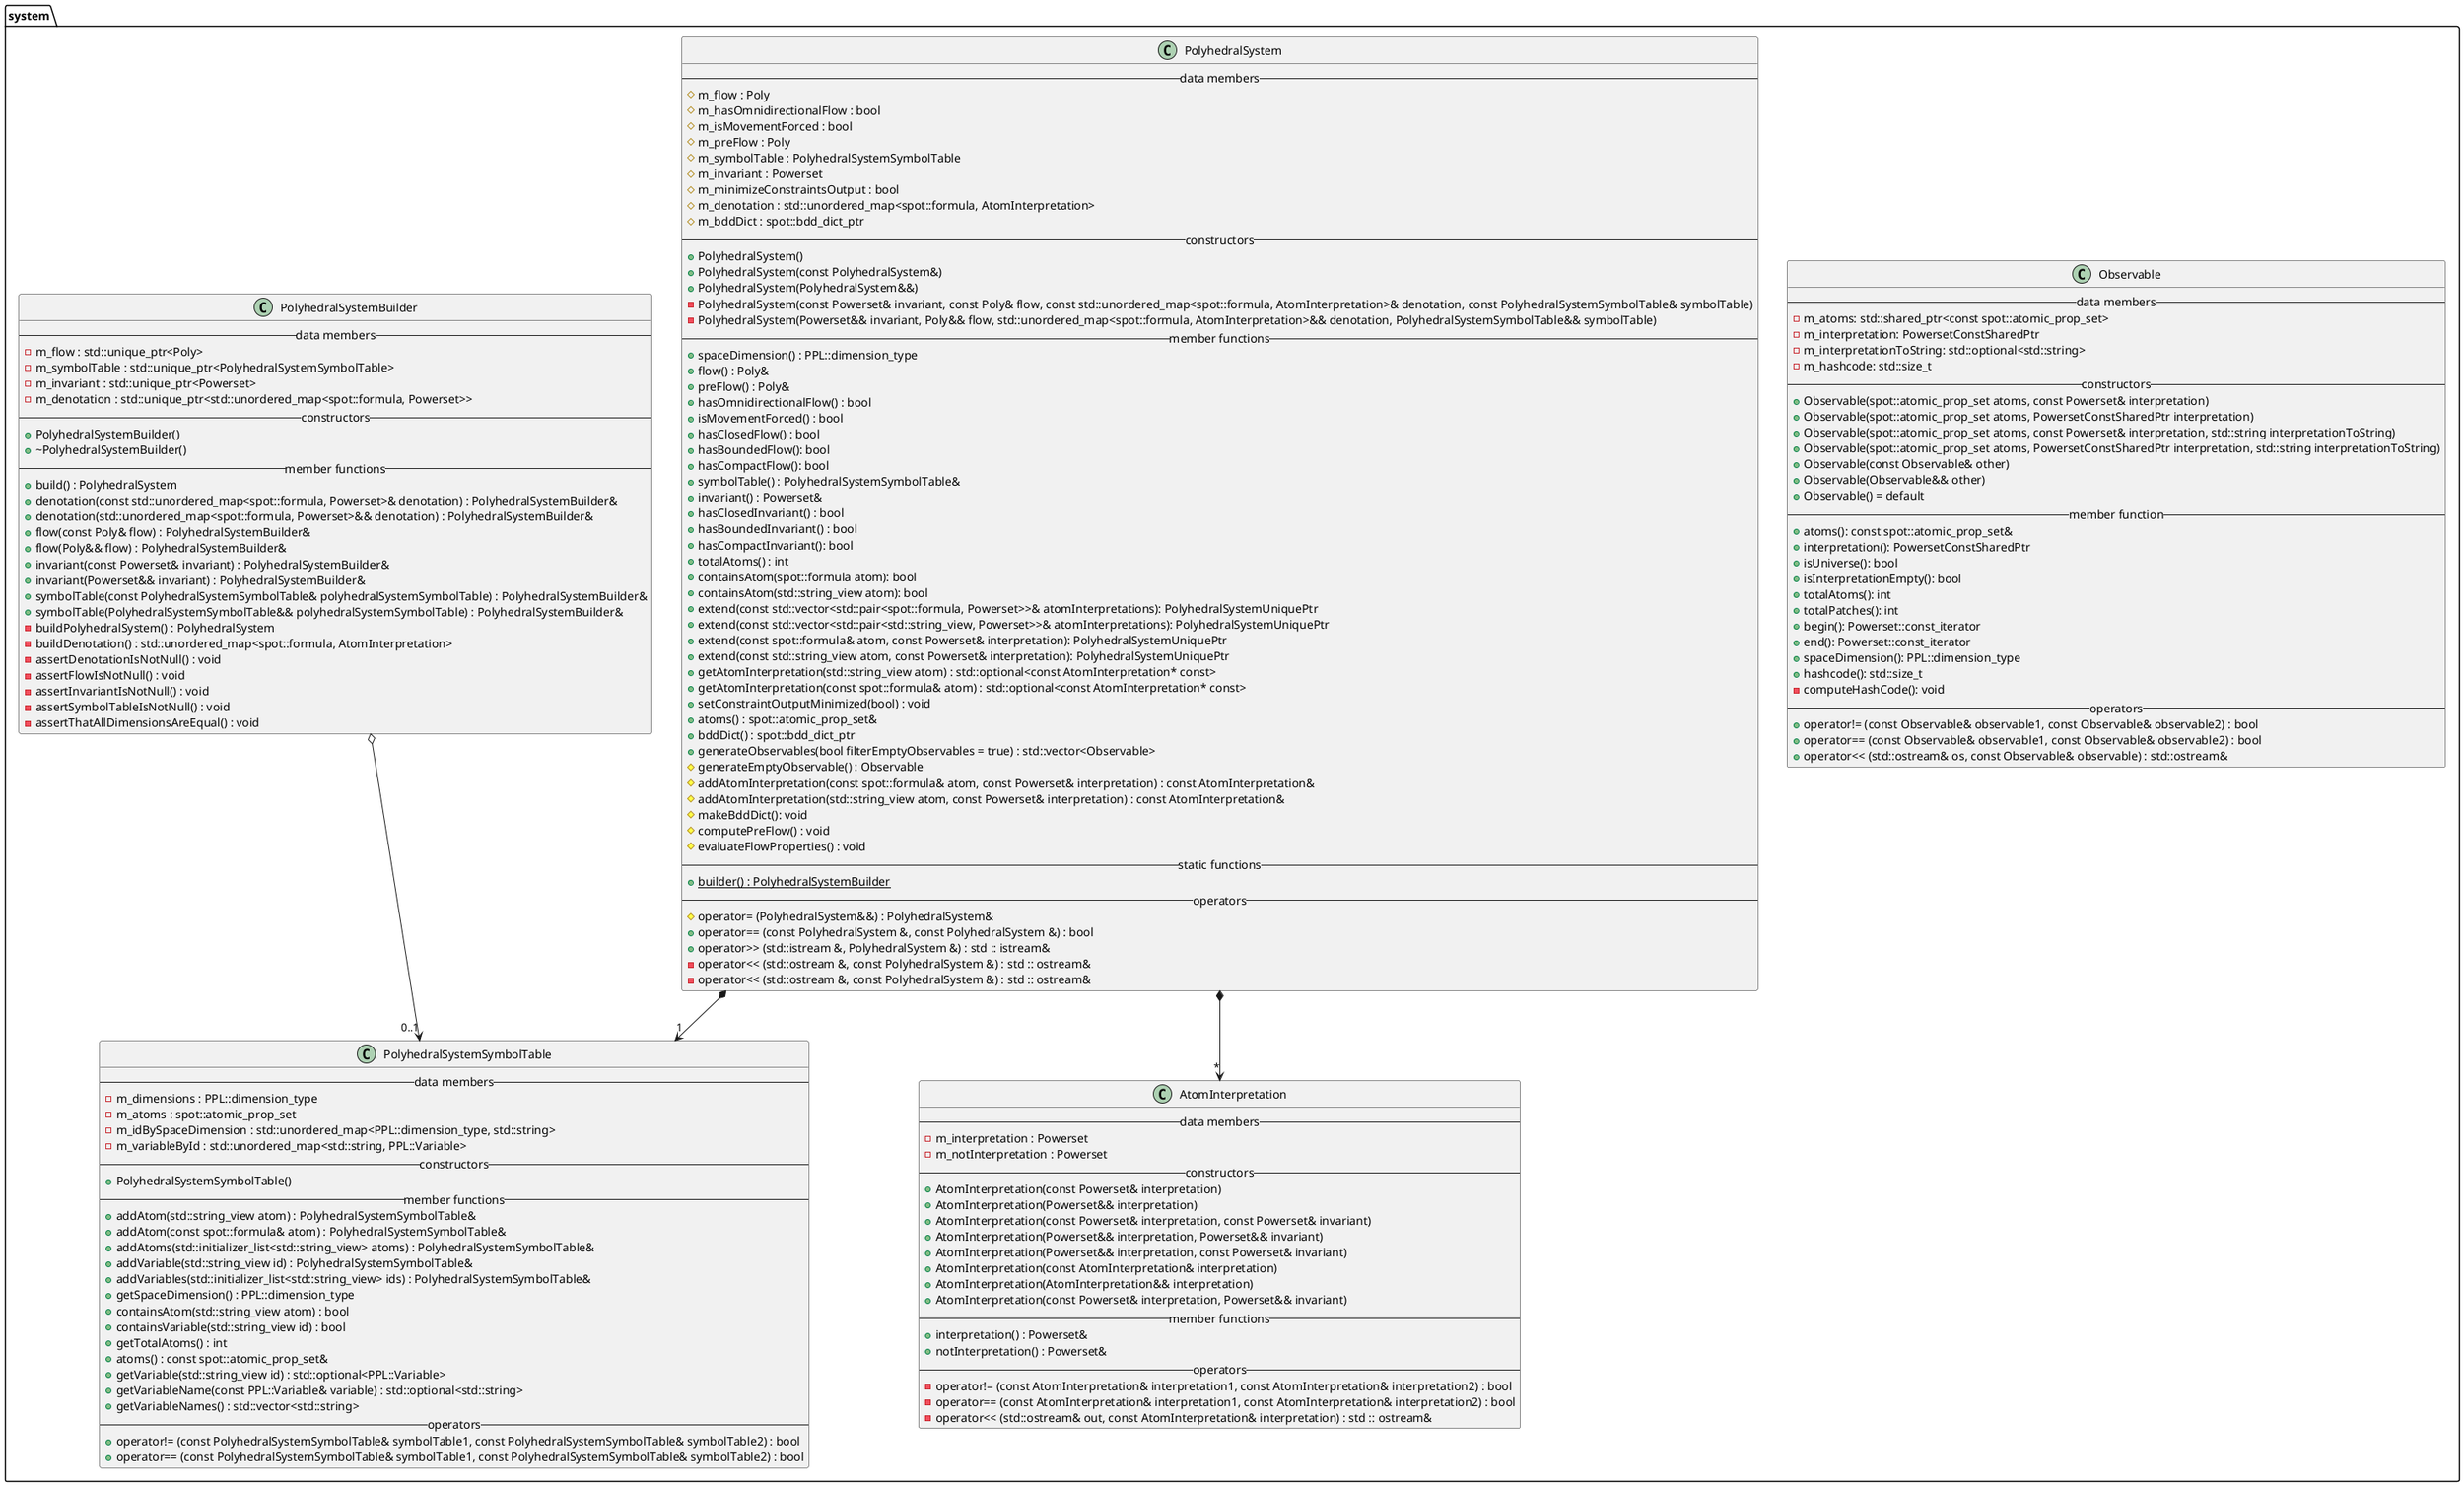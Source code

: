 @startuml
package system {
    class Observable {
        --data members--
        -m_atoms: std::shared_ptr<const spot::atomic_prop_set>
        -m_interpretation: PowersetConstSharedPtr
        -m_interpretationToString: std::optional<std::string>
        -m_hashcode: std::size_t
        --constructors--
        +Observable(spot::atomic_prop_set atoms, const Powerset& interpretation)
        +Observable(spot::atomic_prop_set atoms, PowersetConstSharedPtr interpretation)
        +Observable(spot::atomic_prop_set atoms, const Powerset& interpretation, std::string interpretationToString)
        +Observable(spot::atomic_prop_set atoms, PowersetConstSharedPtr interpretation, std::string interpretationToString)
        +Observable(const Observable& other)
        +Observable(Observable&& other)
        +Observable() = default
        --member function--
        +atoms(): const spot::atomic_prop_set&
        +interpretation(): PowersetConstSharedPtr
        +isUniverse(): bool
        +isInterpretationEmpty(): bool
        +totalAtoms(): int
        +totalPatches(): int
        +begin(): Powerset::const_iterator
        +end(): Powerset::const_iterator
        +spaceDimension(): PPL::dimension_type
        +hashcode(): std::size_t
        -computeHashCode(): void
        --operators--
        +operator!= (const Observable& observable1, const Observable& observable2) : bool
        +operator== (const Observable& observable1, const Observable& observable2) : bool
        +operator<< (std::ostream& os, const Observable& observable) : std::ostream&
    }

    class AtomInterpretation {
        --data members--
        -m_interpretation : Powerset
        -m_notInterpretation : Powerset
        --constructors--
        +AtomInterpretation(const Powerset& interpretation)
        +AtomInterpretation(Powerset&& interpretation)
        +AtomInterpretation(const Powerset& interpretation, const Powerset& invariant)
        +AtomInterpretation(Powerset&& interpretation, Powerset&& invariant)
        +AtomInterpretation(Powerset&& interpretation, const Powerset& invariant)
        +AtomInterpretation(const AtomInterpretation& interpretation)
        +AtomInterpretation(AtomInterpretation&& interpretation)
        +AtomInterpretation(const Powerset& interpretation, Powerset&& invariant)
        --member functions--
        +interpretation() : Powerset&
        +notInterpretation() : Powerset&
        --operators--
        -operator!= (const AtomInterpretation& interpretation1, const AtomInterpretation& interpretation2) : bool
        -operator== (const AtomInterpretation& interpretation1, const AtomInterpretation& interpretation2) : bool
        -operator<< (std::ostream& out, const AtomInterpretation& interpretation) : std :: ostream&
    }

    class PolyhedralSystem {
        --data members--
        #m_flow : Poly
        #m_hasOmnidirectionalFlow : bool
        #m_isMovementForced : bool
        #m_preFlow : Poly
        #m_symbolTable : PolyhedralSystemSymbolTable
        #m_invariant : Powerset
        #m_minimizeConstraintsOutput : bool
        #m_denotation : std::unordered_map<spot::formula, AtomInterpretation>
        #m_bddDict : spot::bdd_dict_ptr
        --constructors--
        +PolyhedralSystem()
        +PolyhedralSystem(const PolyhedralSystem&)
        +PolyhedralSystem(PolyhedralSystem&&)
        -PolyhedralSystem(const Powerset& invariant, const Poly& flow, const std::unordered_map<spot::formula, AtomInterpretation>& denotation, const PolyhedralSystemSymbolTable& symbolTable)
        -PolyhedralSystem(Powerset&& invariant, Poly&& flow, std::unordered_map<spot::formula, AtomInterpretation>&& denotation, PolyhedralSystemSymbolTable&& symbolTable)
        --member functions--
        +spaceDimension() : PPL::dimension_type
        +flow() : Poly&
        +preFlow() : Poly&
        +hasOmnidirectionalFlow() : bool
        +isMovementForced() : bool
        +hasClosedFlow() : bool
        +hasBoundedFlow(): bool
        +hasCompactFlow(): bool
        +symbolTable() : PolyhedralSystemSymbolTable&
        +invariant() : Powerset&
        +hasClosedInvariant() : bool
        +hasBoundedInvariant() : bool
        +hasCompactInvariant(): bool
        +totalAtoms() : int
        +containsAtom(spot::formula atom): bool
        +containsAtom(std::string_view atom): bool
        +extend(const std::vector<std::pair<spot::formula, Powerset>>& atomInterpretations): PolyhedralSystemUniquePtr
        +extend(const std::vector<std::pair<std::string_view, Powerset>>& atomInterpretations): PolyhedralSystemUniquePtr
        +extend(const spot::formula& atom, const Powerset& interpretation): PolyhedralSystemUniquePtr
        +extend(const std::string_view atom, const Powerset& interpretation): PolyhedralSystemUniquePtr
        +getAtomInterpretation(std::string_view atom) : std::optional<const AtomInterpretation* const>
        +getAtomInterpretation(const spot::formula& atom) : std::optional<const AtomInterpretation* const>
        +setConstraintOutputMinimized(bool) : void
        +atoms() : spot::atomic_prop_set&
        +bddDict() : spot::bdd_dict_ptr
        +generateObservables(bool filterEmptyObservables = true) : std::vector<Observable>
        #generateEmptyObservable() : Observable
        #addAtomInterpretation(const spot::formula& atom, const Powerset& interpretation) : const AtomInterpretation&
        #addAtomInterpretation(std::string_view atom, const Powerset& interpretation) : const AtomInterpretation&
        #makeBddDict(): void
        #computePreFlow() : void
        #evaluateFlowProperties() : void
        --static functions--
        +{static} builder() : PolyhedralSystemBuilder
        --operators--
        #operator= (PolyhedralSystem&&) : PolyhedralSystem&
        +operator== (const PolyhedralSystem &, const PolyhedralSystem &) : bool
        +operator>> (std::istream &, PolyhedralSystem &) : std :: istream&
        -operator<< (std::ostream &, const PolyhedralSystem &) : std :: ostream&
        -operator<< (std::ostream &, const PolyhedralSystem &) : std :: ostream&
    }

    class PolyhedralSystemBuilder {
        --data members--
        -m_flow : std::unique_ptr<Poly>
        -m_symbolTable : std::unique_ptr<PolyhedralSystemSymbolTable>
        -m_invariant : std::unique_ptr<Powerset>
        -m_denotation : std::unique_ptr<std::unordered_map<spot::formula, Powerset>>
        --constructors--
        +PolyhedralSystemBuilder()
        +~PolyhedralSystemBuilder()
        --member functions--
        +build() : PolyhedralSystem
        +denotation(const std::unordered_map<spot::formula, Powerset>& denotation) : PolyhedralSystemBuilder&
        +denotation(std::unordered_map<spot::formula, Powerset>&& denotation) : PolyhedralSystemBuilder&
        +flow(const Poly& flow) : PolyhedralSystemBuilder&
        +flow(Poly&& flow) : PolyhedralSystemBuilder&
        +invariant(const Powerset& invariant) : PolyhedralSystemBuilder&
        +invariant(Powerset&& invariant) : PolyhedralSystemBuilder&
        +symbolTable(const PolyhedralSystemSymbolTable& polyhedralSystemSymbolTable) : PolyhedralSystemBuilder&
        +symbolTable(PolyhedralSystemSymbolTable&& polyhedralSystemSymbolTable) : PolyhedralSystemBuilder&
        -buildPolyhedralSystem() : PolyhedralSystem
        -buildDenotation() : std::unordered_map<spot::formula, AtomInterpretation>
        -assertDenotationIsNotNull() : void
        -assertFlowIsNotNull() : void
        -assertInvariantIsNotNull() : void
        -assertSymbolTableIsNotNull() : void
        -assertThatAllDimensionsAreEqual() : void
    }

    class PolyhedralSystemSymbolTable {
        --data members--
        -m_dimensions : PPL::dimension_type
        -m_atoms : spot::atomic_prop_set
        -m_idBySpaceDimension : std::unordered_map<PPL::dimension_type, std::string>
        -m_variableById : std::unordered_map<std::string, PPL::Variable>
        --constructors--
        +PolyhedralSystemSymbolTable()
        --member functions--
        +addAtom(std::string_view atom) : PolyhedralSystemSymbolTable&
        +addAtom(const spot::formula& atom) : PolyhedralSystemSymbolTable&
        +addAtoms(std::initializer_list<std::string_view> atoms) : PolyhedralSystemSymbolTable&
        +addVariable(std::string_view id) : PolyhedralSystemSymbolTable&
        +addVariables(std::initializer_list<std::string_view> ids) : PolyhedralSystemSymbolTable&
        +getSpaceDimension() : PPL::dimension_type
        +containsAtom(std::string_view atom) : bool
        +containsVariable(std::string_view id) : bool
        +getTotalAtoms() : int
        +atoms() : const spot::atomic_prop_set&
        +getVariable(std::string_view id) : std::optional<PPL::Variable>
        +getVariableName(const PPL::Variable& variable) : std::optional<std::string>
        +getVariableNames() : std::vector<std::string>
        --operators--
        +operator!= (const PolyhedralSystemSymbolTable& symbolTable1, const PolyhedralSystemSymbolTable& symbolTable2) : bool
        +operator== (const PolyhedralSystemSymbolTable& symbolTable1, const PolyhedralSystemSymbolTable& symbolTable2) : bool
    }

    PolyhedralSystem *-->"*" AtomInterpretation
    PolyhedralSystem *-->"1" PolyhedralSystemSymbolTable
    PolyhedralSystemBuilder o-->"0..1" PolyhedralSystemSymbolTable
}
@enduml
